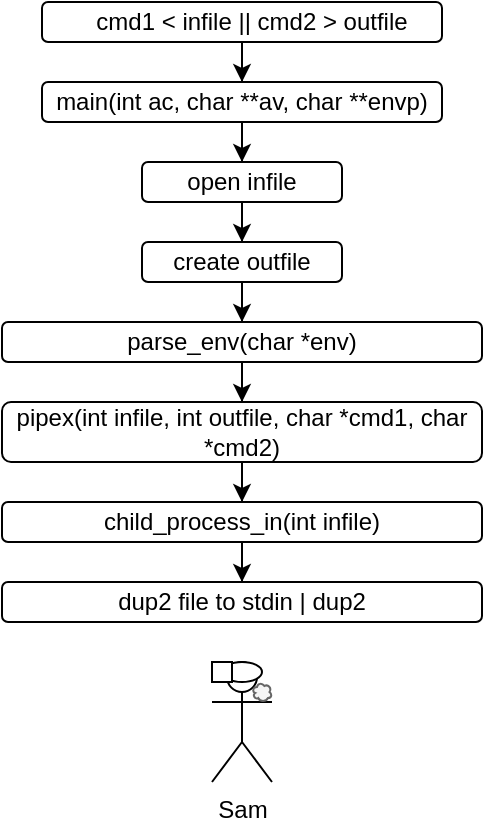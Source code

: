 <mxfile version="17.4.0" type="github">
  <diagram id="C5RBs43oDa-KdzZeNtuy" name="Page-1">
    <mxGraphModel dx="395" dy="211" grid="1" gridSize="10" guides="1" tooltips="1" connect="1" arrows="1" fold="1" page="1" pageScale="1" pageWidth="827" pageHeight="1169" math="0" shadow="0">
      <root>
        <mxCell id="WIyWlLk6GJQsqaUBKTNV-0" />
        <mxCell id="WIyWlLk6GJQsqaUBKTNV-1" parent="WIyWlLk6GJQsqaUBKTNV-0" />
        <mxCell id="v79lF2Q3xI-dIGiR_FVk-3" style="edgeStyle=orthogonalEdgeStyle;rounded=0;orthogonalLoop=1;jettySize=auto;html=1;entryX=0.5;entryY=0;entryDx=0;entryDy=0;" edge="1" parent="WIyWlLk6GJQsqaUBKTNV-1" source="WIyWlLk6GJQsqaUBKTNV-3" target="v79lF2Q3xI-dIGiR_FVk-0">
          <mxGeometry relative="1" as="geometry" />
        </mxCell>
        <mxCell id="WIyWlLk6GJQsqaUBKTNV-3" value="&amp;nbsp; &amp;nbsp;cmd1 &amp;lt; infile || cmd2 &amp;gt; outfile" style="rounded=1;whiteSpace=wrap;html=1;fontSize=12;glass=0;strokeWidth=1;shadow=0;" parent="WIyWlLk6GJQsqaUBKTNV-1" vertex="1">
          <mxGeometry x="280" y="50" width="200" height="20" as="geometry" />
        </mxCell>
        <mxCell id="v79lF2Q3xI-dIGiR_FVk-6" style="edgeStyle=orthogonalEdgeStyle;rounded=0;orthogonalLoop=1;jettySize=auto;html=1;entryX=0.5;entryY=0;entryDx=0;entryDy=0;" edge="1" parent="WIyWlLk6GJQsqaUBKTNV-1" source="v79lF2Q3xI-dIGiR_FVk-0" target="v79lF2Q3xI-dIGiR_FVk-4">
          <mxGeometry relative="1" as="geometry" />
        </mxCell>
        <mxCell id="v79lF2Q3xI-dIGiR_FVk-0" value="main(int ac, char **av, char **envp)" style="rounded=1;whiteSpace=wrap;html=1;fontSize=12;glass=0;strokeWidth=1;shadow=0;" vertex="1" parent="WIyWlLk6GJQsqaUBKTNV-1">
          <mxGeometry x="280" y="90" width="200" height="20" as="geometry" />
        </mxCell>
        <mxCell id="v79lF2Q3xI-dIGiR_FVk-10" style="edgeStyle=orthogonalEdgeStyle;rounded=0;orthogonalLoop=1;jettySize=auto;html=1;entryX=0.5;entryY=0;entryDx=0;entryDy=0;" edge="1" parent="WIyWlLk6GJQsqaUBKTNV-1" source="v79lF2Q3xI-dIGiR_FVk-4" target="v79lF2Q3xI-dIGiR_FVk-8">
          <mxGeometry relative="1" as="geometry" />
        </mxCell>
        <mxCell id="v79lF2Q3xI-dIGiR_FVk-4" value="open infile" style="rounded=1;whiteSpace=wrap;html=1;" vertex="1" parent="WIyWlLk6GJQsqaUBKTNV-1">
          <mxGeometry x="330" y="130" width="100" height="20" as="geometry" />
        </mxCell>
        <mxCell id="v79lF2Q3xI-dIGiR_FVk-19" style="edgeStyle=orthogonalEdgeStyle;rounded=0;orthogonalLoop=1;jettySize=auto;html=1;entryX=0.5;entryY=0;entryDx=0;entryDy=0;" edge="1" parent="WIyWlLk6GJQsqaUBKTNV-1" source="v79lF2Q3xI-dIGiR_FVk-8" target="v79lF2Q3xI-dIGiR_FVk-18">
          <mxGeometry relative="1" as="geometry" />
        </mxCell>
        <mxCell id="v79lF2Q3xI-dIGiR_FVk-8" value="create outfile" style="rounded=1;whiteSpace=wrap;html=1;" vertex="1" parent="WIyWlLk6GJQsqaUBKTNV-1">
          <mxGeometry x="330" y="170" width="100" height="20" as="geometry" />
        </mxCell>
        <mxCell id="v79lF2Q3xI-dIGiR_FVk-28" style="edgeStyle=orthogonalEdgeStyle;rounded=0;orthogonalLoop=1;jettySize=auto;html=1;entryX=0.5;entryY=0;entryDx=0;entryDy=0;" edge="1" parent="WIyWlLk6GJQsqaUBKTNV-1" source="v79lF2Q3xI-dIGiR_FVk-16" target="v79lF2Q3xI-dIGiR_FVk-27">
          <mxGeometry relative="1" as="geometry" />
        </mxCell>
        <mxCell id="v79lF2Q3xI-dIGiR_FVk-16" value="pipex(int infile, int outfile, char *cmd1, char *cmd2)" style="rounded=1;whiteSpace=wrap;html=1;fontSize=12;glass=0;strokeWidth=1;shadow=0;" vertex="1" parent="WIyWlLk6GJQsqaUBKTNV-1">
          <mxGeometry x="260" y="250" width="240" height="30" as="geometry" />
        </mxCell>
        <mxCell id="v79lF2Q3xI-dIGiR_FVk-22" style="edgeStyle=orthogonalEdgeStyle;rounded=0;orthogonalLoop=1;jettySize=auto;html=1;entryX=0.5;entryY=0;entryDx=0;entryDy=0;" edge="1" parent="WIyWlLk6GJQsqaUBKTNV-1" source="v79lF2Q3xI-dIGiR_FVk-18" target="v79lF2Q3xI-dIGiR_FVk-16">
          <mxGeometry relative="1" as="geometry" />
        </mxCell>
        <mxCell id="v79lF2Q3xI-dIGiR_FVk-18" value="parse_env(char *env)" style="rounded=1;whiteSpace=wrap;html=1;fontSize=12;glass=0;strokeWidth=1;shadow=0;" vertex="1" parent="WIyWlLk6GJQsqaUBKTNV-1">
          <mxGeometry x="260" y="210" width="240" height="20" as="geometry" />
        </mxCell>
        <mxCell id="v79lF2Q3xI-dIGiR_FVk-31" style="edgeStyle=orthogonalEdgeStyle;rounded=0;orthogonalLoop=1;jettySize=auto;html=1;entryX=0.5;entryY=0;entryDx=0;entryDy=0;" edge="1" parent="WIyWlLk6GJQsqaUBKTNV-1" source="v79lF2Q3xI-dIGiR_FVk-27" target="v79lF2Q3xI-dIGiR_FVk-29">
          <mxGeometry relative="1" as="geometry" />
        </mxCell>
        <mxCell id="v79lF2Q3xI-dIGiR_FVk-27" value="child_process_in(int infile)" style="rounded=1;whiteSpace=wrap;html=1;fontSize=12;glass=0;strokeWidth=1;shadow=0;" vertex="1" parent="WIyWlLk6GJQsqaUBKTNV-1">
          <mxGeometry x="260" y="300" width="240" height="20" as="geometry" />
        </mxCell>
        <mxCell id="v79lF2Q3xI-dIGiR_FVk-29" value="dup2 file to stdin | dup2" style="rounded=1;whiteSpace=wrap;html=1;fontSize=12;glass=0;strokeWidth=1;shadow=0;" vertex="1" parent="WIyWlLk6GJQsqaUBKTNV-1">
          <mxGeometry x="260" y="340" width="240" height="20" as="geometry" />
        </mxCell>
        <mxCell id="v79lF2Q3xI-dIGiR_FVk-32" value="Sam&lt;br&gt;" style="shape=umlActor;verticalLabelPosition=bottom;verticalAlign=top;html=1;outlineConnect=0;" vertex="1" parent="WIyWlLk6GJQsqaUBKTNV-1">
          <mxGeometry x="365" y="380" width="30" height="60" as="geometry" />
        </mxCell>
        <mxCell id="v79lF2Q3xI-dIGiR_FVk-33" value="" style="ellipse;shape=cloud;whiteSpace=wrap;html=1;fillColor=#f5f5f5;fontColor=#333333;strokeColor=#666666;" vertex="1" parent="WIyWlLk6GJQsqaUBKTNV-1">
          <mxGeometry x="385" y="390" width="10" height="10" as="geometry" />
        </mxCell>
        <mxCell id="v79lF2Q3xI-dIGiR_FVk-34" value="" style="ellipse;whiteSpace=wrap;html=1;" vertex="1" parent="WIyWlLk6GJQsqaUBKTNV-1">
          <mxGeometry x="370" y="380" width="20" height="10" as="geometry" />
        </mxCell>
        <mxCell id="v79lF2Q3xI-dIGiR_FVk-35" value="" style="rounded=0;whiteSpace=wrap;html=1;" vertex="1" parent="WIyWlLk6GJQsqaUBKTNV-1">
          <mxGeometry x="365" y="380" width="10" height="10" as="geometry" />
        </mxCell>
      </root>
    </mxGraphModel>
  </diagram>
</mxfile>
